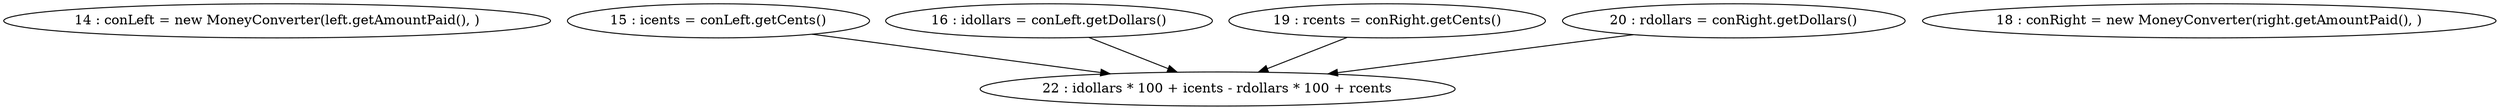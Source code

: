 digraph G {
"14 : conLeft = new MoneyConverter(left.getAmountPaid(), )"
"15 : icents = conLeft.getCents()"
"15 : icents = conLeft.getCents()" -> "22 : idollars * 100 + icents - rdollars * 100 + rcents"
"16 : idollars = conLeft.getDollars()"
"16 : idollars = conLeft.getDollars()" -> "22 : idollars * 100 + icents - rdollars * 100 + rcents"
"18 : conRight = new MoneyConverter(right.getAmountPaid(), )"
"19 : rcents = conRight.getCents()"
"19 : rcents = conRight.getCents()" -> "22 : idollars * 100 + icents - rdollars * 100 + rcents"
"20 : rdollars = conRight.getDollars()"
"20 : rdollars = conRight.getDollars()" -> "22 : idollars * 100 + icents - rdollars * 100 + rcents"
"22 : idollars * 100 + icents - rdollars * 100 + rcents"
}